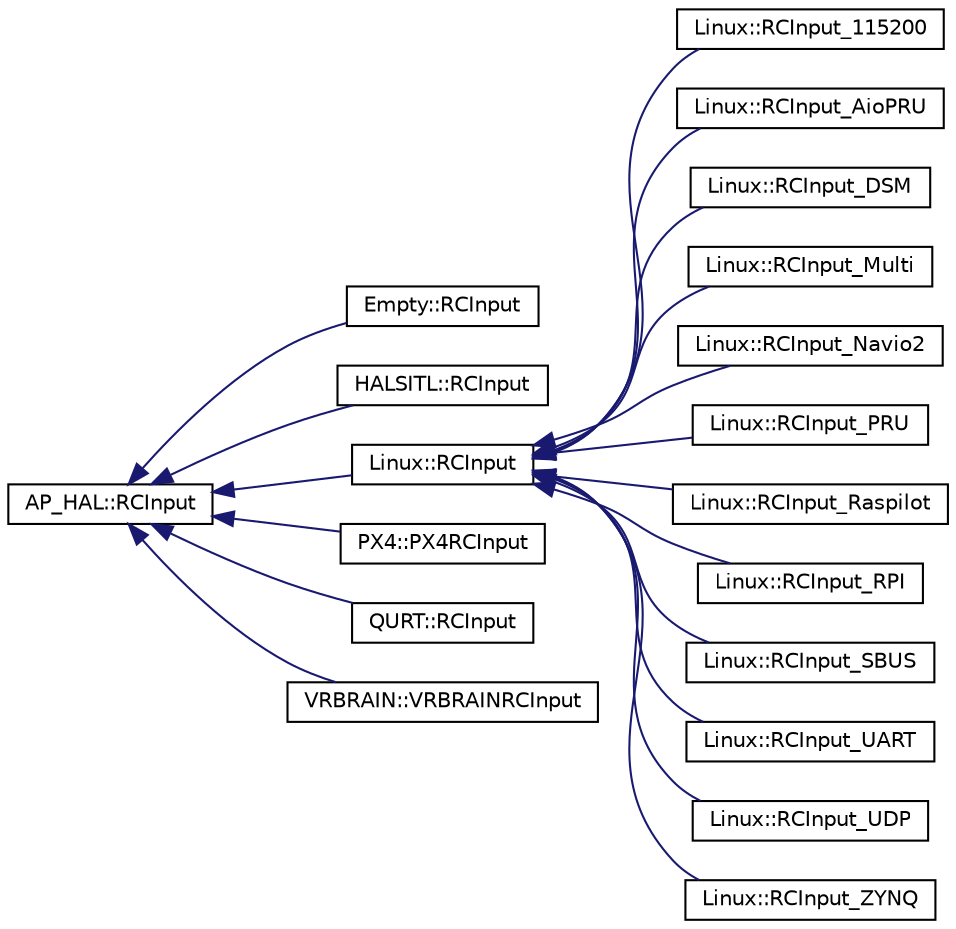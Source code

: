 digraph "Graphical Class Hierarchy"
{
 // INTERACTIVE_SVG=YES
  edge [fontname="Helvetica",fontsize="10",labelfontname="Helvetica",labelfontsize="10"];
  node [fontname="Helvetica",fontsize="10",shape=record];
  rankdir="LR";
  Node1 [label="AP_HAL::RCInput",height=0.2,width=0.4,color="black", fillcolor="white", style="filled",URL="$classAP__HAL_1_1RCInput.html"];
  Node1 -> Node2 [dir="back",color="midnightblue",fontsize="10",style="solid",fontname="Helvetica"];
  Node2 [label="Empty::RCInput",height=0.2,width=0.4,color="black", fillcolor="white", style="filled",URL="$classEmpty_1_1RCInput.html"];
  Node1 -> Node3 [dir="back",color="midnightblue",fontsize="10",style="solid",fontname="Helvetica"];
  Node3 [label="HALSITL::RCInput",height=0.2,width=0.4,color="black", fillcolor="white", style="filled",URL="$classHALSITL_1_1RCInput.html"];
  Node1 -> Node4 [dir="back",color="midnightblue",fontsize="10",style="solid",fontname="Helvetica"];
  Node4 [label="Linux::RCInput",height=0.2,width=0.4,color="black", fillcolor="white", style="filled",URL="$classLinux_1_1RCInput.html"];
  Node4 -> Node5 [dir="back",color="midnightblue",fontsize="10",style="solid",fontname="Helvetica"];
  Node5 [label="Linux::RCInput_115200",height=0.2,width=0.4,color="black", fillcolor="white", style="filled",URL="$classLinux_1_1RCInput__115200.html"];
  Node4 -> Node6 [dir="back",color="midnightblue",fontsize="10",style="solid",fontname="Helvetica"];
  Node6 [label="Linux::RCInput_AioPRU",height=0.2,width=0.4,color="black", fillcolor="white", style="filled",URL="$classLinux_1_1RCInput__AioPRU.html"];
  Node4 -> Node7 [dir="back",color="midnightblue",fontsize="10",style="solid",fontname="Helvetica"];
  Node7 [label="Linux::RCInput_DSM",height=0.2,width=0.4,color="black", fillcolor="white", style="filled",URL="$classLinux_1_1RCInput__DSM.html"];
  Node4 -> Node8 [dir="back",color="midnightblue",fontsize="10",style="solid",fontname="Helvetica"];
  Node8 [label="Linux::RCInput_Multi",height=0.2,width=0.4,color="black", fillcolor="white", style="filled",URL="$classLinux_1_1RCInput__Multi.html"];
  Node4 -> Node9 [dir="back",color="midnightblue",fontsize="10",style="solid",fontname="Helvetica"];
  Node9 [label="Linux::RCInput_Navio2",height=0.2,width=0.4,color="black", fillcolor="white", style="filled",URL="$classLinux_1_1RCInput__Navio2.html"];
  Node4 -> Node10 [dir="back",color="midnightblue",fontsize="10",style="solid",fontname="Helvetica"];
  Node10 [label="Linux::RCInput_PRU",height=0.2,width=0.4,color="black", fillcolor="white", style="filled",URL="$classLinux_1_1RCInput__PRU.html"];
  Node4 -> Node11 [dir="back",color="midnightblue",fontsize="10",style="solid",fontname="Helvetica"];
  Node11 [label="Linux::RCInput_Raspilot",height=0.2,width=0.4,color="black", fillcolor="white", style="filled",URL="$classLinux_1_1RCInput__Raspilot.html"];
  Node4 -> Node12 [dir="back",color="midnightblue",fontsize="10",style="solid",fontname="Helvetica"];
  Node12 [label="Linux::RCInput_RPI",height=0.2,width=0.4,color="black", fillcolor="white", style="filled",URL="$classLinux_1_1RCInput__RPI.html"];
  Node4 -> Node13 [dir="back",color="midnightblue",fontsize="10",style="solid",fontname="Helvetica"];
  Node13 [label="Linux::RCInput_SBUS",height=0.2,width=0.4,color="black", fillcolor="white", style="filled",URL="$classLinux_1_1RCInput__SBUS.html"];
  Node4 -> Node14 [dir="back",color="midnightblue",fontsize="10",style="solid",fontname="Helvetica"];
  Node14 [label="Linux::RCInput_UART",height=0.2,width=0.4,color="black", fillcolor="white", style="filled",URL="$classLinux_1_1RCInput__UART.html"];
  Node4 -> Node15 [dir="back",color="midnightblue",fontsize="10",style="solid",fontname="Helvetica"];
  Node15 [label="Linux::RCInput_UDP",height=0.2,width=0.4,color="black", fillcolor="white", style="filled",URL="$classLinux_1_1RCInput__UDP.html"];
  Node4 -> Node16 [dir="back",color="midnightblue",fontsize="10",style="solid",fontname="Helvetica"];
  Node16 [label="Linux::RCInput_ZYNQ",height=0.2,width=0.4,color="black", fillcolor="white", style="filled",URL="$classLinux_1_1RCInput__ZYNQ.html"];
  Node1 -> Node17 [dir="back",color="midnightblue",fontsize="10",style="solid",fontname="Helvetica"];
  Node17 [label="PX4::PX4RCInput",height=0.2,width=0.4,color="black", fillcolor="white", style="filled",URL="$classPX4_1_1PX4RCInput.html"];
  Node1 -> Node18 [dir="back",color="midnightblue",fontsize="10",style="solid",fontname="Helvetica"];
  Node18 [label="QURT::RCInput",height=0.2,width=0.4,color="black", fillcolor="white", style="filled",URL="$classQURT_1_1RCInput.html"];
  Node1 -> Node19 [dir="back",color="midnightblue",fontsize="10",style="solid",fontname="Helvetica"];
  Node19 [label="VRBRAIN::VRBRAINRCInput",height=0.2,width=0.4,color="black", fillcolor="white", style="filled",URL="$classVRBRAIN_1_1VRBRAINRCInput.html"];
}
